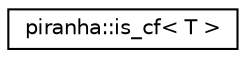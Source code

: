 digraph "Graphical Class Hierarchy"
{
  edge [fontname="Helvetica",fontsize="10",labelfontname="Helvetica",labelfontsize="10"];
  node [fontname="Helvetica",fontsize="10",shape=record];
  rankdir="LR";
  Node0 [label="piranha::is_cf\< T \>",height=0.2,width=0.4,color="black", fillcolor="white", style="filled",URL="$classpiranha_1_1is__cf.html",tooltip="Type trait to detect coefficient types. "];
}
